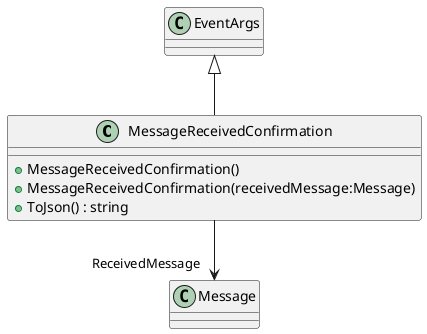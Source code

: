 @startuml
class MessageReceivedConfirmation {
    + MessageReceivedConfirmation()
    + MessageReceivedConfirmation(receivedMessage:Message)
    + ToJson() : string
}
EventArgs <|-- MessageReceivedConfirmation
MessageReceivedConfirmation --> "ReceivedMessage" Message
@enduml
